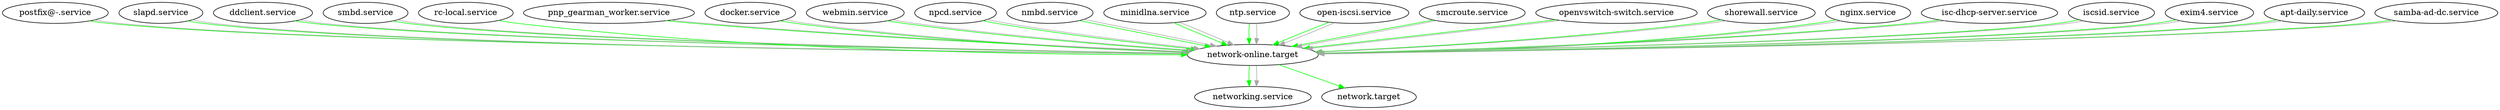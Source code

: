 digraph systemd {
	"postfix@-.service"->"network-online.target" [color="green"];
	"postfix@-.service"->"network-online.target" [color="grey66"];
	"slapd.service"->"network-online.target" [color="green"];
	"slapd.service"->"network-online.target" [color="grey66"];
	"ddclient.service"->"network-online.target" [color="green"];
	"ddclient.service"->"network-online.target" [color="grey66"];
	"smbd.service"->"network-online.target" [color="green"];
	"smbd.service"->"network-online.target" [color="grey66"];
	"rc-local.service"->"network-online.target" [color="green"];
	"pnp_gearman_worker.service"->"network-online.target" [color="green"];
	"pnp_gearman_worker.service"->"network-online.target" [color="grey66"];
	"docker.service"->"network-online.target" [color="green"];
	"docker.service"->"network-online.target" [color="grey66"];
	"webmin.service"->"network-online.target" [color="green"];
	"webmin.service"->"network-online.target" [color="grey66"];
	"npcd.service"->"network-online.target" [color="green"];
	"npcd.service"->"network-online.target" [color="grey66"];
	"nmbd.service"->"network-online.target" [color="green"];
	"nmbd.service"->"network-online.target" [color="grey66"];
	"minidlna.service"->"network-online.target" [color="green"];
	"minidlna.service"->"network-online.target" [color="grey66"];
	"ntp.service"->"network-online.target" [color="green"];
	"ntp.service"->"network-online.target" [color="grey66"];
	"open-iscsi.service"->"network-online.target" [color="green"];
	"open-iscsi.service"->"network-online.target" [color="grey66"];
	"smcroute.service"->"network-online.target" [color="green"];
	"smcroute.service"->"network-online.target" [color="grey66"];
	"openvswitch-switch.service"->"network-online.target" [color="green"];
	"openvswitch-switch.service"->"network-online.target" [color="grey66"];
	"shorewall.service"->"network-online.target" [color="green"];
	"shorewall.service"->"network-online.target" [color="grey66"];
	"network-online.target"->"networking.service" [color="green"];
	"network-online.target"->"network.target" [color="green"];
	"network-online.target"->"networking.service" [color="grey66"];
	"nginx.service"->"network-online.target" [color="green"];
	"nginx.service"->"network-online.target" [color="grey66"];
	"isc-dhcp-server.service"->"network-online.target" [color="green"];
	"isc-dhcp-server.service"->"network-online.target" [color="grey66"];
	"iscsid.service"->"network-online.target" [color="green"];
	"iscsid.service"->"network-online.target" [color="grey66"];
	"exim4.service"->"network-online.target" [color="green"];
	"exim4.service"->"network-online.target" [color="grey66"];
	"apt-daily.service"->"network-online.target" [color="green"];
	"apt-daily.service"->"network-online.target" [color="grey66"];
	"samba-ad-dc.service"->"network-online.target" [color="green"];
	"samba-ad-dc.service"->"network-online.target" [color="grey66"];
}
